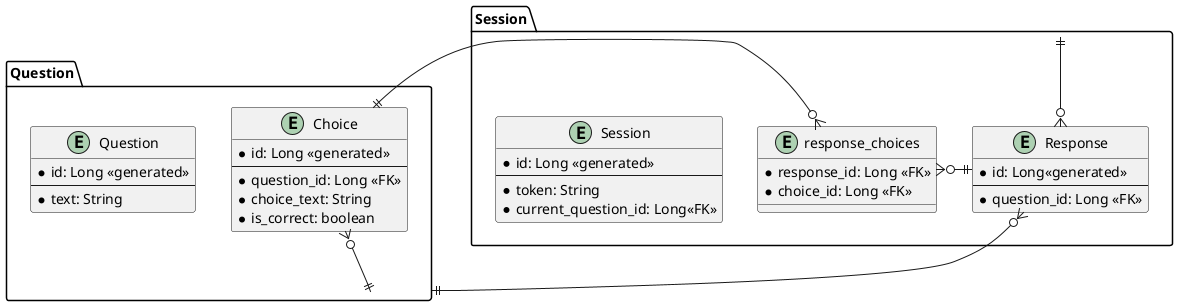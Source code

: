 @startuml

namespace Session {
    entity Session {
        * id: Long <<generated>>
        --
        * token: String
        * current_question_id: Long<<FK>>
    }

    entity Response {
        * id: Long<<generated>>
        --
        * question_id: Long <<FK>>
    }

    entity response_choices {
        * response_id: Long <<FK>>
        * choice_id: Long <<FK>>
    }
}
namespace Question {
    entity Question {
        * id: Long <<generated>>
        --
        * text: String
    }

    entity Choice {
        * id: Long <<generated>>
        --
        * question_id: Long <<FK>>
        * choice_text: String
        * is_correct: boolean
    }
}


Session ||--o{ Response
Response }o--|| Question
Choice }o--|| Question
Response ||-left-o{ response_choices
Choice ||-right-o{ response_choices
@enduml